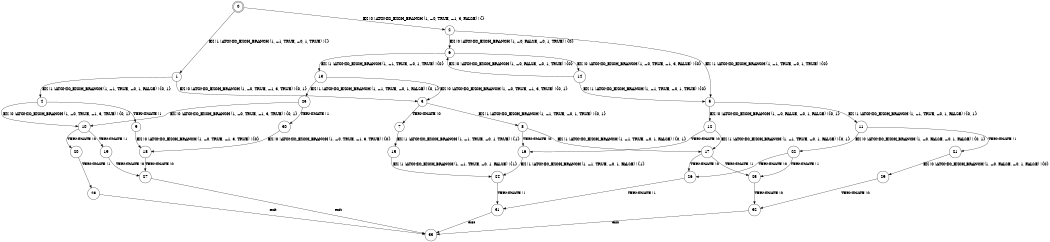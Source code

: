 digraph BCG {
size = "7, 10.5";
center = TRUE;
node [shape = circle];
0 [peripheries = 2];
0 -> 1 [label = "EX !1 !ATOMIC_EXCH_BRANCH (1, +1, TRUE, +0, 1, TRUE) !{}"];
0 -> 2 [label = "EX !0 !ATOMIC_EXCH_BRANCH (1, +0, TRUE, +1, 3, FALSE) !{}"];
1 -> 3 [label = "EX !0 !ATOMIC_EXCH_BRANCH (1, +0, TRUE, +1, 3, TRUE) !{0, 1}"];
1 -> 4 [label = "EX !1 !ATOMIC_EXCH_BRANCH (1, +1, TRUE, +0, 1, FALSE) !{0, 1}"];
2 -> 5 [label = "EX !1 !ATOMIC_EXCH_BRANCH (1, +1, TRUE, +0, 1, TRUE) !{0}"];
2 -> 6 [label = "EX !0 !ATOMIC_EXCH_BRANCH (1, +0, FALSE, +0, 1, TRUE) !{0}"];
3 -> 7 [label = "TERMINATE !0"];
3 -> 8 [label = "EX !1 !ATOMIC_EXCH_BRANCH (1, +1, TRUE, +0, 1, TRUE) !{0, 1}"];
4 -> 9 [label = "TERMINATE !1"];
4 -> 10 [label = "EX !0 !ATOMIC_EXCH_BRANCH (1, +0, TRUE, +1, 3, TRUE) !{0, 1}"];
5 -> 11 [label = "EX !1 !ATOMIC_EXCH_BRANCH (1, +1, TRUE, +0, 1, FALSE) !{0, 1}"];
5 -> 12 [label = "EX !0 !ATOMIC_EXCH_BRANCH (1, +0, FALSE, +0, 1, FALSE) !{0, 1}"];
6 -> 13 [label = "EX !1 !ATOMIC_EXCH_BRANCH (1, +1, TRUE, +0, 1, TRUE) !{0}"];
6 -> 14 [label = "EX !0 !ATOMIC_EXCH_BRANCH (1, +0, TRUE, +1, 3, FALSE) !{0}"];
7 -> 15 [label = "EX !1 !ATOMIC_EXCH_BRANCH (1, +1, TRUE, +0, 1, TRUE) !{1}"];
8 -> 16 [label = "TERMINATE !0"];
8 -> 17 [label = "EX !1 !ATOMIC_EXCH_BRANCH (1, +1, TRUE, +0, 1, FALSE) !{0, 1}"];
9 -> 18 [label = "EX !0 !ATOMIC_EXCH_BRANCH (1, +0, TRUE, +1, 3, TRUE) !{0}"];
10 -> 19 [label = "TERMINATE !1"];
10 -> 20 [label = "TERMINATE !0"];
11 -> 21 [label = "TERMINATE !1"];
11 -> 22 [label = "EX !0 !ATOMIC_EXCH_BRANCH (1, +0, FALSE, +0, 1, FALSE) !{0, 1}"];
12 -> 16 [label = "TERMINATE !0"];
12 -> 17 [label = "EX !1 !ATOMIC_EXCH_BRANCH (1, +1, TRUE, +0, 1, FALSE) !{0, 1}"];
13 -> 23 [label = "EX !1 !ATOMIC_EXCH_BRANCH (1, +1, TRUE, +0, 1, FALSE) !{0, 1}"];
13 -> 3 [label = "EX !0 !ATOMIC_EXCH_BRANCH (1, +0, TRUE, +1, 3, TRUE) !{0, 1}"];
14 -> 5 [label = "EX !1 !ATOMIC_EXCH_BRANCH (1, +1, TRUE, +0, 1, TRUE) !{0}"];
14 -> 6 [label = "EX !0 !ATOMIC_EXCH_BRANCH (1, +0, FALSE, +0, 1, TRUE) !{0}"];
15 -> 24 [label = "EX !1 !ATOMIC_EXCH_BRANCH (1, +1, TRUE, +0, 1, FALSE) !{1}"];
16 -> 24 [label = "EX !1 !ATOMIC_EXCH_BRANCH (1, +1, TRUE, +0, 1, FALSE) !{1}"];
17 -> 25 [label = "TERMINATE !1"];
17 -> 26 [label = "TERMINATE !0"];
18 -> 27 [label = "TERMINATE !0"];
19 -> 27 [label = "TERMINATE !0"];
20 -> 28 [label = "TERMINATE !1"];
21 -> 29 [label = "EX !0 !ATOMIC_EXCH_BRANCH (1, +0, FALSE, +0, 1, FALSE) !{0}"];
22 -> 25 [label = "TERMINATE !1"];
22 -> 26 [label = "TERMINATE !0"];
23 -> 30 [label = "TERMINATE !1"];
23 -> 10 [label = "EX !0 !ATOMIC_EXCH_BRANCH (1, +0, TRUE, +1, 3, TRUE) !{0, 1}"];
24 -> 31 [label = "TERMINATE !1"];
25 -> 32 [label = "TERMINATE !0"];
26 -> 31 [label = "TERMINATE !1"];
27 -> 33 [label = "exit"];
28 -> 33 [label = "exit"];
29 -> 32 [label = "TERMINATE !0"];
30 -> 18 [label = "EX !0 !ATOMIC_EXCH_BRANCH (1, +0, TRUE, +1, 3, TRUE) !{0}"];
31 -> 33 [label = "exit"];
32 -> 33 [label = "exit"];
}
